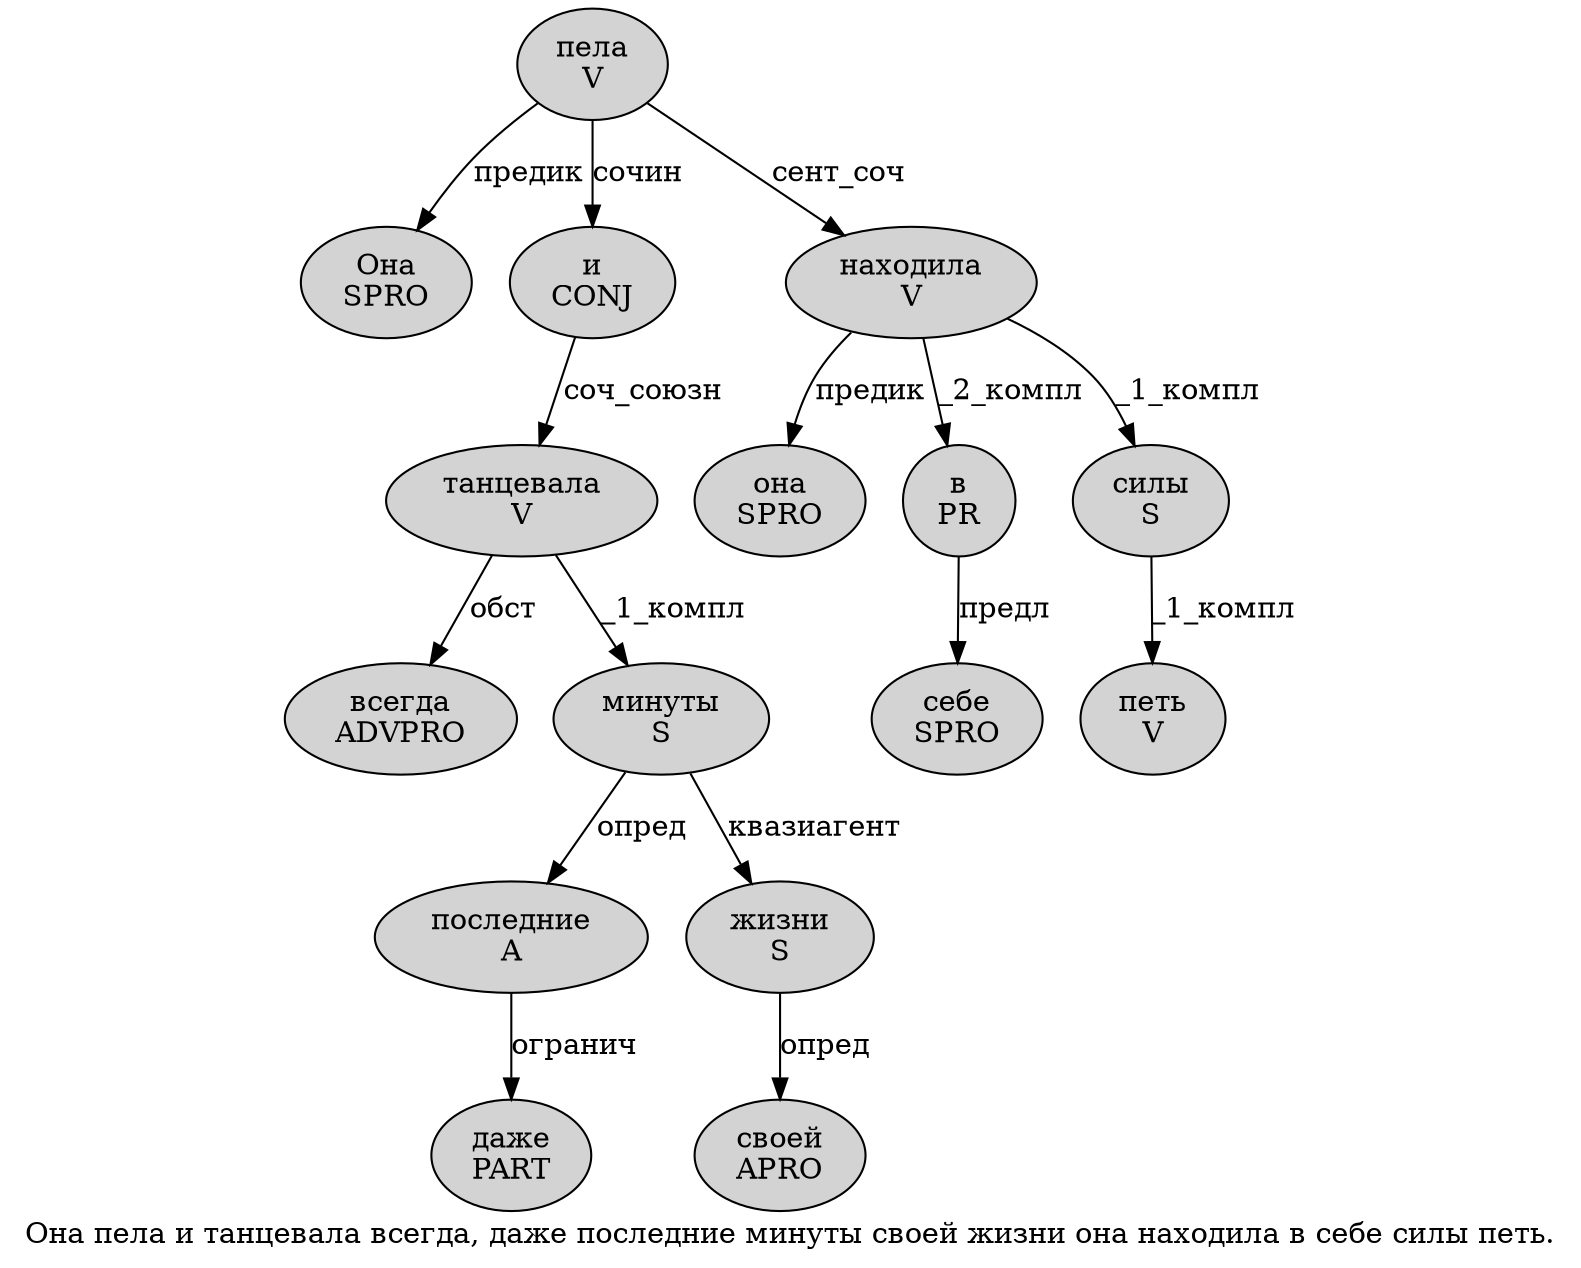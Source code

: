 digraph SENTENCE_85 {
	graph [label="Она пела и танцевала всегда, даже последние минуты своей жизни она находила в себе силы петь."]
	node [style=filled]
		0 [label="Она
SPRO" color="" fillcolor=lightgray penwidth=1 shape=ellipse]
		1 [label="пела
V" color="" fillcolor=lightgray penwidth=1 shape=ellipse]
		2 [label="и
CONJ" color="" fillcolor=lightgray penwidth=1 shape=ellipse]
		3 [label="танцевала
V" color="" fillcolor=lightgray penwidth=1 shape=ellipse]
		4 [label="всегда
ADVPRO" color="" fillcolor=lightgray penwidth=1 shape=ellipse]
		6 [label="даже
PART" color="" fillcolor=lightgray penwidth=1 shape=ellipse]
		7 [label="последние
A" color="" fillcolor=lightgray penwidth=1 shape=ellipse]
		8 [label="минуты
S" color="" fillcolor=lightgray penwidth=1 shape=ellipse]
		9 [label="своей
APRO" color="" fillcolor=lightgray penwidth=1 shape=ellipse]
		10 [label="жизни
S" color="" fillcolor=lightgray penwidth=1 shape=ellipse]
		11 [label="она
SPRO" color="" fillcolor=lightgray penwidth=1 shape=ellipse]
		12 [label="находила
V" color="" fillcolor=lightgray penwidth=1 shape=ellipse]
		13 [label="в
PR" color="" fillcolor=lightgray penwidth=1 shape=ellipse]
		14 [label="себе
SPRO" color="" fillcolor=lightgray penwidth=1 shape=ellipse]
		15 [label="силы
S" color="" fillcolor=lightgray penwidth=1 shape=ellipse]
		16 [label="петь
V" color="" fillcolor=lightgray penwidth=1 shape=ellipse]
			1 -> 0 [label="предик"]
			1 -> 2 [label="сочин"]
			1 -> 12 [label="сент_соч"]
			7 -> 6 [label="огранич"]
			15 -> 16 [label="_1_компл"]
			2 -> 3 [label="соч_союзн"]
			10 -> 9 [label="опред"]
			8 -> 7 [label="опред"]
			8 -> 10 [label="квазиагент"]
			13 -> 14 [label="предл"]
			12 -> 11 [label="предик"]
			12 -> 13 [label="_2_компл"]
			12 -> 15 [label="_1_компл"]
			3 -> 4 [label="обст"]
			3 -> 8 [label="_1_компл"]
}
